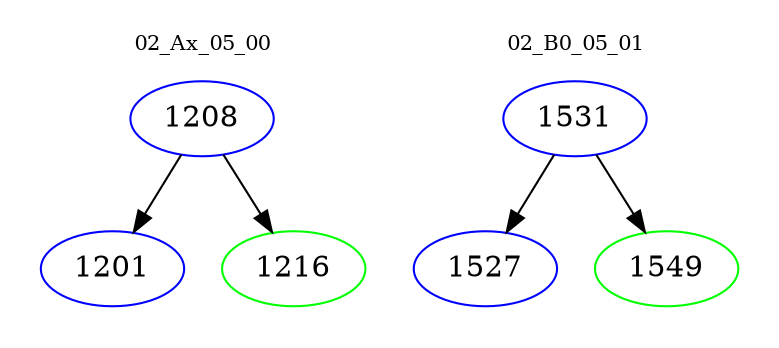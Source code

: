 digraph{
subgraph cluster_0 {
color = white
label = "02_Ax_05_00";
fontsize=10;
T0_1208 [label="1208", color="blue"]
T0_1208 -> T0_1201 [color="black"]
T0_1201 [label="1201", color="blue"]
T0_1208 -> T0_1216 [color="black"]
T0_1216 [label="1216", color="green"]
}
subgraph cluster_1 {
color = white
label = "02_B0_05_01";
fontsize=10;
T1_1531 [label="1531", color="blue"]
T1_1531 -> T1_1527 [color="black"]
T1_1527 [label="1527", color="blue"]
T1_1531 -> T1_1549 [color="black"]
T1_1549 [label="1549", color="green"]
}
}
